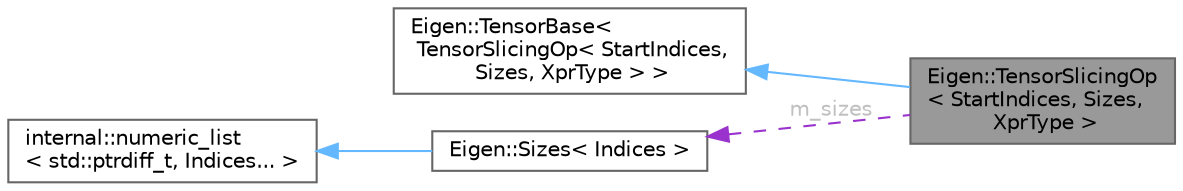 digraph "Eigen::TensorSlicingOp&lt; StartIndices, Sizes, XprType &gt;"
{
 // LATEX_PDF_SIZE
  bgcolor="transparent";
  edge [fontname=Helvetica,fontsize=10,labelfontname=Helvetica,labelfontsize=10];
  node [fontname=Helvetica,fontsize=10,shape=box,height=0.2,width=0.4];
  rankdir="LR";
  Node1 [id="Node000001",label="Eigen::TensorSlicingOp\l\< StartIndices, Sizes,\l XprType \>",height=0.2,width=0.4,color="gray40", fillcolor="grey60", style="filled", fontcolor="black",tooltip=" "];
  Node2 -> Node1 [id="edge1_Node000001_Node000002",dir="back",color="steelblue1",style="solid",tooltip=" "];
  Node2 [id="Node000002",label="Eigen::TensorBase\<\l TensorSlicingOp\< StartIndices,\l Sizes, XprType \> \>",height=0.2,width=0.4,color="gray40", fillcolor="white", style="filled",URL="$class_eigen_1_1_tensor_base.html",tooltip=" "];
  Node3 -> Node1 [id="edge2_Node000001_Node000003",dir="back",color="darkorchid3",style="dashed",tooltip=" ",label=" m_sizes",fontcolor="grey" ];
  Node3 [id="Node000003",label="Eigen::Sizes\< Indices \>",height=0.2,width=0.4,color="gray40", fillcolor="white", style="filled",URL="$struct_eigen_1_1_sizes.html",tooltip=" "];
  Node4 -> Node3 [id="edge3_Node000003_Node000004",dir="back",color="steelblue1",style="solid",tooltip=" "];
  Node4 [id="Node000004",label="internal::numeric_list\l\< std::ptrdiff_t, Indices... \>",height=0.2,width=0.4,color="gray40", fillcolor="white", style="filled",tooltip=" "];
}
